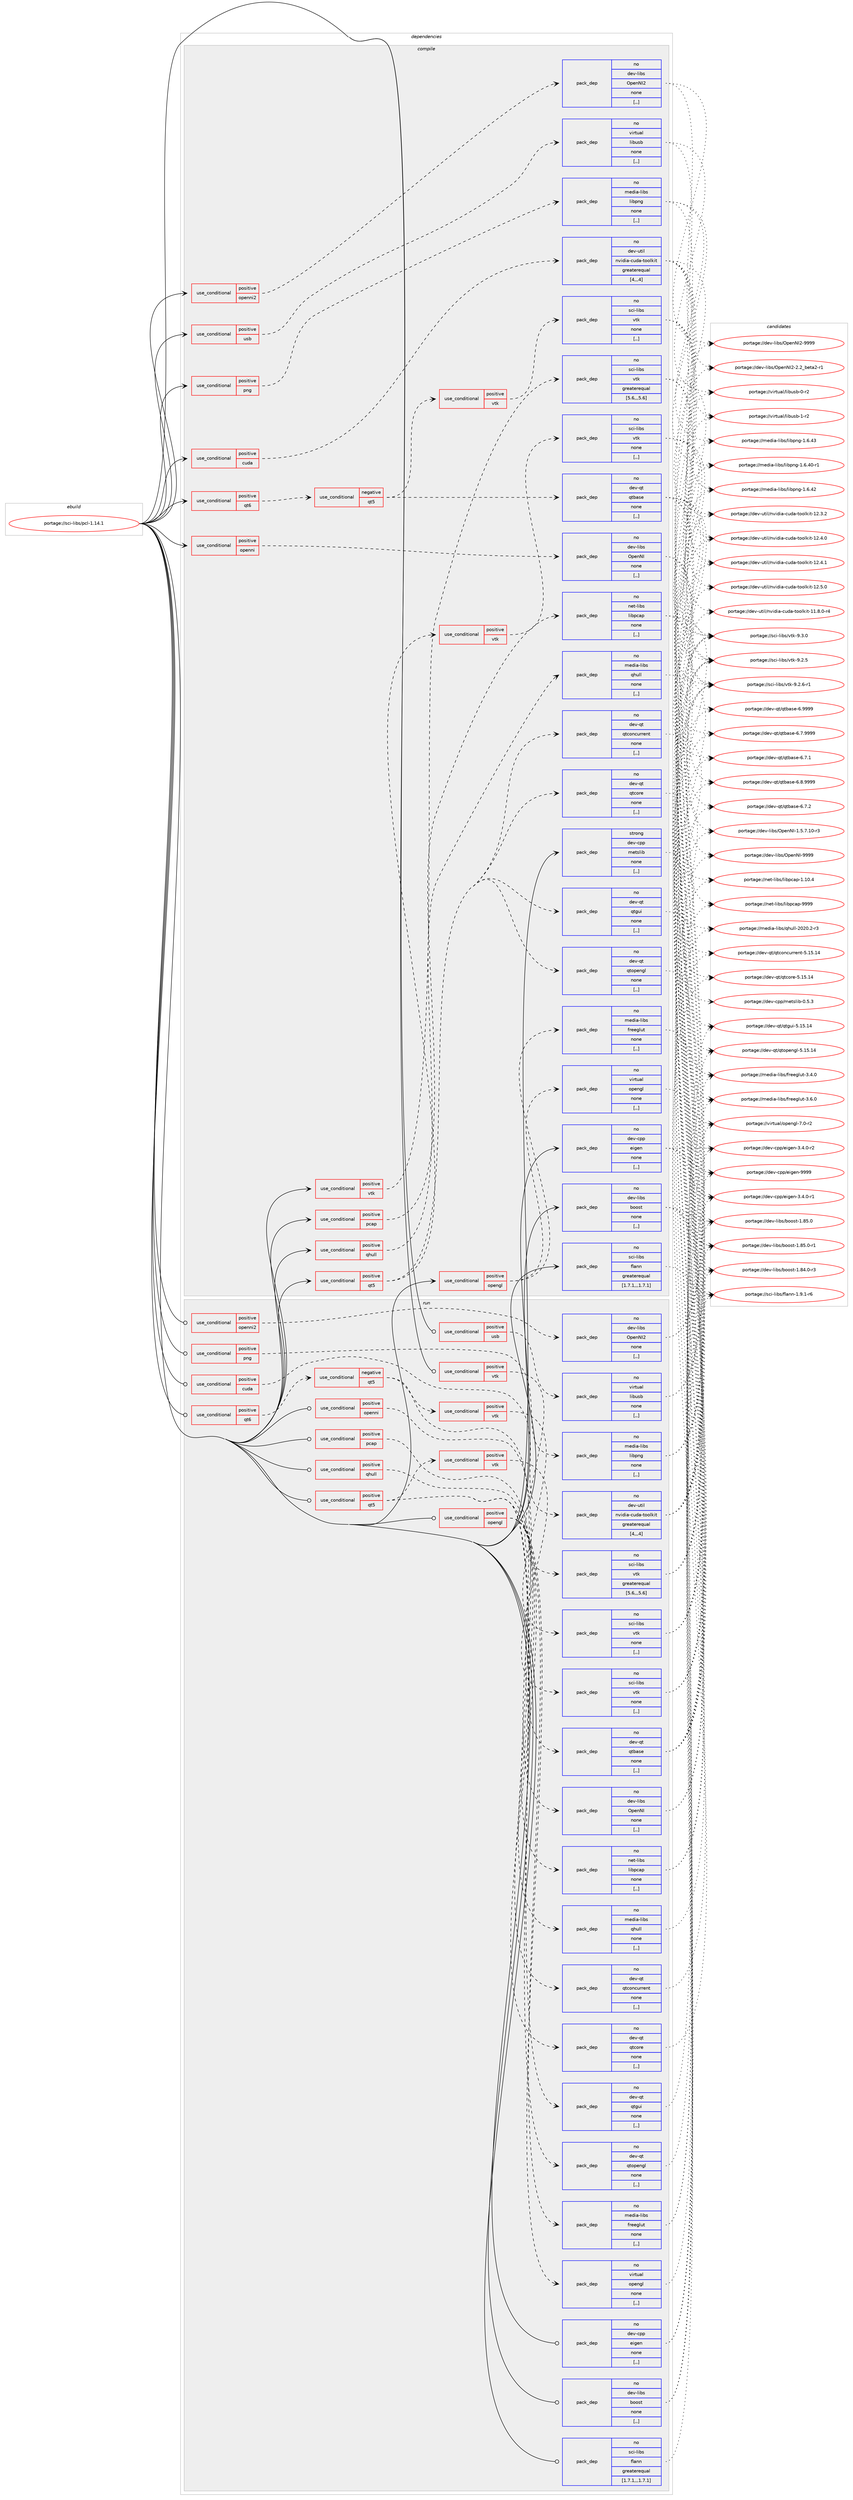 digraph prolog {

# *************
# Graph options
# *************

newrank=true;
concentrate=true;
compound=true;
graph [rankdir=LR,fontname=Helvetica,fontsize=10,ranksep=1.5];#, ranksep=2.5, nodesep=0.2];
edge  [arrowhead=vee];
node  [fontname=Helvetica,fontsize=10];

# **********
# The ebuild
# **********

subgraph cluster_leftcol {
color=gray;
rank=same;
label=<<i>ebuild</i>>;
id [label="portage://sci-libs/pcl-1.14.1", color=red, width=4, href="../sci-libs/pcl-1.14.1.svg"];
}

# ****************
# The dependencies
# ****************

subgraph cluster_midcol {
color=gray;
label=<<i>dependencies</i>>;
subgraph cluster_compile {
fillcolor="#eeeeee";
style=filled;
label=<<i>compile</i>>;
subgraph cond104548 {
dependency395257 [label=<<TABLE BORDER="0" CELLBORDER="1" CELLSPACING="0" CELLPADDING="4"><TR><TD ROWSPAN="3" CELLPADDING="10">use_conditional</TD></TR><TR><TD>positive</TD></TR><TR><TD>cuda</TD></TR></TABLE>>, shape=none, color=red];
subgraph pack287902 {
dependency395258 [label=<<TABLE BORDER="0" CELLBORDER="1" CELLSPACING="0" CELLPADDING="4" WIDTH="220"><TR><TD ROWSPAN="6" CELLPADDING="30">pack_dep</TD></TR><TR><TD WIDTH="110">no</TD></TR><TR><TD>dev-util</TD></TR><TR><TD>nvidia-cuda-toolkit</TD></TR><TR><TD>greaterequal</TD></TR><TR><TD>[4,,,4]</TD></TR></TABLE>>, shape=none, color=blue];
}
dependency395257:e -> dependency395258:w [weight=20,style="dashed",arrowhead="vee"];
}
id:e -> dependency395257:w [weight=20,style="solid",arrowhead="vee"];
subgraph cond104549 {
dependency395259 [label=<<TABLE BORDER="0" CELLBORDER="1" CELLSPACING="0" CELLPADDING="4"><TR><TD ROWSPAN="3" CELLPADDING="10">use_conditional</TD></TR><TR><TD>positive</TD></TR><TR><TD>opengl</TD></TR></TABLE>>, shape=none, color=red];
subgraph pack287903 {
dependency395260 [label=<<TABLE BORDER="0" CELLBORDER="1" CELLSPACING="0" CELLPADDING="4" WIDTH="220"><TR><TD ROWSPAN="6" CELLPADDING="30">pack_dep</TD></TR><TR><TD WIDTH="110">no</TD></TR><TR><TD>virtual</TD></TR><TR><TD>opengl</TD></TR><TR><TD>none</TD></TR><TR><TD>[,,]</TD></TR></TABLE>>, shape=none, color=blue];
}
dependency395259:e -> dependency395260:w [weight=20,style="dashed",arrowhead="vee"];
subgraph pack287904 {
dependency395261 [label=<<TABLE BORDER="0" CELLBORDER="1" CELLSPACING="0" CELLPADDING="4" WIDTH="220"><TR><TD ROWSPAN="6" CELLPADDING="30">pack_dep</TD></TR><TR><TD WIDTH="110">no</TD></TR><TR><TD>media-libs</TD></TR><TR><TD>freeglut</TD></TR><TR><TD>none</TD></TR><TR><TD>[,,]</TD></TR></TABLE>>, shape=none, color=blue];
}
dependency395259:e -> dependency395261:w [weight=20,style="dashed",arrowhead="vee"];
}
id:e -> dependency395259:w [weight=20,style="solid",arrowhead="vee"];
subgraph cond104550 {
dependency395262 [label=<<TABLE BORDER="0" CELLBORDER="1" CELLSPACING="0" CELLPADDING="4"><TR><TD ROWSPAN="3" CELLPADDING="10">use_conditional</TD></TR><TR><TD>positive</TD></TR><TR><TD>openni</TD></TR></TABLE>>, shape=none, color=red];
subgraph pack287905 {
dependency395263 [label=<<TABLE BORDER="0" CELLBORDER="1" CELLSPACING="0" CELLPADDING="4" WIDTH="220"><TR><TD ROWSPAN="6" CELLPADDING="30">pack_dep</TD></TR><TR><TD WIDTH="110">no</TD></TR><TR><TD>dev-libs</TD></TR><TR><TD>OpenNI</TD></TR><TR><TD>none</TD></TR><TR><TD>[,,]</TD></TR></TABLE>>, shape=none, color=blue];
}
dependency395262:e -> dependency395263:w [weight=20,style="dashed",arrowhead="vee"];
}
id:e -> dependency395262:w [weight=20,style="solid",arrowhead="vee"];
subgraph cond104551 {
dependency395264 [label=<<TABLE BORDER="0" CELLBORDER="1" CELLSPACING="0" CELLPADDING="4"><TR><TD ROWSPAN="3" CELLPADDING="10">use_conditional</TD></TR><TR><TD>positive</TD></TR><TR><TD>openni2</TD></TR></TABLE>>, shape=none, color=red];
subgraph pack287906 {
dependency395265 [label=<<TABLE BORDER="0" CELLBORDER="1" CELLSPACING="0" CELLPADDING="4" WIDTH="220"><TR><TD ROWSPAN="6" CELLPADDING="30">pack_dep</TD></TR><TR><TD WIDTH="110">no</TD></TR><TR><TD>dev-libs</TD></TR><TR><TD>OpenNI2</TD></TR><TR><TD>none</TD></TR><TR><TD>[,,]</TD></TR></TABLE>>, shape=none, color=blue];
}
dependency395264:e -> dependency395265:w [weight=20,style="dashed",arrowhead="vee"];
}
id:e -> dependency395264:w [weight=20,style="solid",arrowhead="vee"];
subgraph cond104552 {
dependency395266 [label=<<TABLE BORDER="0" CELLBORDER="1" CELLSPACING="0" CELLPADDING="4"><TR><TD ROWSPAN="3" CELLPADDING="10">use_conditional</TD></TR><TR><TD>positive</TD></TR><TR><TD>pcap</TD></TR></TABLE>>, shape=none, color=red];
subgraph pack287907 {
dependency395267 [label=<<TABLE BORDER="0" CELLBORDER="1" CELLSPACING="0" CELLPADDING="4" WIDTH="220"><TR><TD ROWSPAN="6" CELLPADDING="30">pack_dep</TD></TR><TR><TD WIDTH="110">no</TD></TR><TR><TD>net-libs</TD></TR><TR><TD>libpcap</TD></TR><TR><TD>none</TD></TR><TR><TD>[,,]</TD></TR></TABLE>>, shape=none, color=blue];
}
dependency395266:e -> dependency395267:w [weight=20,style="dashed",arrowhead="vee"];
}
id:e -> dependency395266:w [weight=20,style="solid",arrowhead="vee"];
subgraph cond104553 {
dependency395268 [label=<<TABLE BORDER="0" CELLBORDER="1" CELLSPACING="0" CELLPADDING="4"><TR><TD ROWSPAN="3" CELLPADDING="10">use_conditional</TD></TR><TR><TD>positive</TD></TR><TR><TD>png</TD></TR></TABLE>>, shape=none, color=red];
subgraph pack287908 {
dependency395269 [label=<<TABLE BORDER="0" CELLBORDER="1" CELLSPACING="0" CELLPADDING="4" WIDTH="220"><TR><TD ROWSPAN="6" CELLPADDING="30">pack_dep</TD></TR><TR><TD WIDTH="110">no</TD></TR><TR><TD>media-libs</TD></TR><TR><TD>libpng</TD></TR><TR><TD>none</TD></TR><TR><TD>[,,]</TD></TR></TABLE>>, shape=none, color=blue];
}
dependency395268:e -> dependency395269:w [weight=20,style="dashed",arrowhead="vee"];
}
id:e -> dependency395268:w [weight=20,style="solid",arrowhead="vee"];
subgraph cond104554 {
dependency395270 [label=<<TABLE BORDER="0" CELLBORDER="1" CELLSPACING="0" CELLPADDING="4"><TR><TD ROWSPAN="3" CELLPADDING="10">use_conditional</TD></TR><TR><TD>positive</TD></TR><TR><TD>qhull</TD></TR></TABLE>>, shape=none, color=red];
subgraph pack287909 {
dependency395271 [label=<<TABLE BORDER="0" CELLBORDER="1" CELLSPACING="0" CELLPADDING="4" WIDTH="220"><TR><TD ROWSPAN="6" CELLPADDING="30">pack_dep</TD></TR><TR><TD WIDTH="110">no</TD></TR><TR><TD>media-libs</TD></TR><TR><TD>qhull</TD></TR><TR><TD>none</TD></TR><TR><TD>[,,]</TD></TR></TABLE>>, shape=none, color=blue];
}
dependency395270:e -> dependency395271:w [weight=20,style="dashed",arrowhead="vee"];
}
id:e -> dependency395270:w [weight=20,style="solid",arrowhead="vee"];
subgraph cond104555 {
dependency395272 [label=<<TABLE BORDER="0" CELLBORDER="1" CELLSPACING="0" CELLPADDING="4"><TR><TD ROWSPAN="3" CELLPADDING="10">use_conditional</TD></TR><TR><TD>positive</TD></TR><TR><TD>qt5</TD></TR></TABLE>>, shape=none, color=red];
subgraph pack287910 {
dependency395273 [label=<<TABLE BORDER="0" CELLBORDER="1" CELLSPACING="0" CELLPADDING="4" WIDTH="220"><TR><TD ROWSPAN="6" CELLPADDING="30">pack_dep</TD></TR><TR><TD WIDTH="110">no</TD></TR><TR><TD>dev-qt</TD></TR><TR><TD>qtgui</TD></TR><TR><TD>none</TD></TR><TR><TD>[,,]</TD></TR></TABLE>>, shape=none, color=blue];
}
dependency395272:e -> dependency395273:w [weight=20,style="dashed",arrowhead="vee"];
subgraph pack287911 {
dependency395274 [label=<<TABLE BORDER="0" CELLBORDER="1" CELLSPACING="0" CELLPADDING="4" WIDTH="220"><TR><TD ROWSPAN="6" CELLPADDING="30">pack_dep</TD></TR><TR><TD WIDTH="110">no</TD></TR><TR><TD>dev-qt</TD></TR><TR><TD>qtcore</TD></TR><TR><TD>none</TD></TR><TR><TD>[,,]</TD></TR></TABLE>>, shape=none, color=blue];
}
dependency395272:e -> dependency395274:w [weight=20,style="dashed",arrowhead="vee"];
subgraph pack287912 {
dependency395275 [label=<<TABLE BORDER="0" CELLBORDER="1" CELLSPACING="0" CELLPADDING="4" WIDTH="220"><TR><TD ROWSPAN="6" CELLPADDING="30">pack_dep</TD></TR><TR><TD WIDTH="110">no</TD></TR><TR><TD>dev-qt</TD></TR><TR><TD>qtconcurrent</TD></TR><TR><TD>none</TD></TR><TR><TD>[,,]</TD></TR></TABLE>>, shape=none, color=blue];
}
dependency395272:e -> dependency395275:w [weight=20,style="dashed",arrowhead="vee"];
subgraph pack287913 {
dependency395276 [label=<<TABLE BORDER="0" CELLBORDER="1" CELLSPACING="0" CELLPADDING="4" WIDTH="220"><TR><TD ROWSPAN="6" CELLPADDING="30">pack_dep</TD></TR><TR><TD WIDTH="110">no</TD></TR><TR><TD>dev-qt</TD></TR><TR><TD>qtopengl</TD></TR><TR><TD>none</TD></TR><TR><TD>[,,]</TD></TR></TABLE>>, shape=none, color=blue];
}
dependency395272:e -> dependency395276:w [weight=20,style="dashed",arrowhead="vee"];
subgraph cond104556 {
dependency395277 [label=<<TABLE BORDER="0" CELLBORDER="1" CELLSPACING="0" CELLPADDING="4"><TR><TD ROWSPAN="3" CELLPADDING="10">use_conditional</TD></TR><TR><TD>positive</TD></TR><TR><TD>vtk</TD></TR></TABLE>>, shape=none, color=red];
subgraph pack287914 {
dependency395278 [label=<<TABLE BORDER="0" CELLBORDER="1" CELLSPACING="0" CELLPADDING="4" WIDTH="220"><TR><TD ROWSPAN="6" CELLPADDING="30">pack_dep</TD></TR><TR><TD WIDTH="110">no</TD></TR><TR><TD>sci-libs</TD></TR><TR><TD>vtk</TD></TR><TR><TD>none</TD></TR><TR><TD>[,,]</TD></TR></TABLE>>, shape=none, color=blue];
}
dependency395277:e -> dependency395278:w [weight=20,style="dashed",arrowhead="vee"];
}
dependency395272:e -> dependency395277:w [weight=20,style="dashed",arrowhead="vee"];
}
id:e -> dependency395272:w [weight=20,style="solid",arrowhead="vee"];
subgraph cond104557 {
dependency395279 [label=<<TABLE BORDER="0" CELLBORDER="1" CELLSPACING="0" CELLPADDING="4"><TR><TD ROWSPAN="3" CELLPADDING="10">use_conditional</TD></TR><TR><TD>positive</TD></TR><TR><TD>qt6</TD></TR></TABLE>>, shape=none, color=red];
subgraph cond104558 {
dependency395280 [label=<<TABLE BORDER="0" CELLBORDER="1" CELLSPACING="0" CELLPADDING="4"><TR><TD ROWSPAN="3" CELLPADDING="10">use_conditional</TD></TR><TR><TD>negative</TD></TR><TR><TD>qt5</TD></TR></TABLE>>, shape=none, color=red];
subgraph pack287915 {
dependency395281 [label=<<TABLE BORDER="0" CELLBORDER="1" CELLSPACING="0" CELLPADDING="4" WIDTH="220"><TR><TD ROWSPAN="6" CELLPADDING="30">pack_dep</TD></TR><TR><TD WIDTH="110">no</TD></TR><TR><TD>dev-qt</TD></TR><TR><TD>qtbase</TD></TR><TR><TD>none</TD></TR><TR><TD>[,,]</TD></TR></TABLE>>, shape=none, color=blue];
}
dependency395280:e -> dependency395281:w [weight=20,style="dashed",arrowhead="vee"];
subgraph cond104559 {
dependency395282 [label=<<TABLE BORDER="0" CELLBORDER="1" CELLSPACING="0" CELLPADDING="4"><TR><TD ROWSPAN="3" CELLPADDING="10">use_conditional</TD></TR><TR><TD>positive</TD></TR><TR><TD>vtk</TD></TR></TABLE>>, shape=none, color=red];
subgraph pack287916 {
dependency395283 [label=<<TABLE BORDER="0" CELLBORDER="1" CELLSPACING="0" CELLPADDING="4" WIDTH="220"><TR><TD ROWSPAN="6" CELLPADDING="30">pack_dep</TD></TR><TR><TD WIDTH="110">no</TD></TR><TR><TD>sci-libs</TD></TR><TR><TD>vtk</TD></TR><TR><TD>none</TD></TR><TR><TD>[,,]</TD></TR></TABLE>>, shape=none, color=blue];
}
dependency395282:e -> dependency395283:w [weight=20,style="dashed",arrowhead="vee"];
}
dependency395280:e -> dependency395282:w [weight=20,style="dashed",arrowhead="vee"];
}
dependency395279:e -> dependency395280:w [weight=20,style="dashed",arrowhead="vee"];
}
id:e -> dependency395279:w [weight=20,style="solid",arrowhead="vee"];
subgraph cond104560 {
dependency395284 [label=<<TABLE BORDER="0" CELLBORDER="1" CELLSPACING="0" CELLPADDING="4"><TR><TD ROWSPAN="3" CELLPADDING="10">use_conditional</TD></TR><TR><TD>positive</TD></TR><TR><TD>usb</TD></TR></TABLE>>, shape=none, color=red];
subgraph pack287917 {
dependency395285 [label=<<TABLE BORDER="0" CELLBORDER="1" CELLSPACING="0" CELLPADDING="4" WIDTH="220"><TR><TD ROWSPAN="6" CELLPADDING="30">pack_dep</TD></TR><TR><TD WIDTH="110">no</TD></TR><TR><TD>virtual</TD></TR><TR><TD>libusb</TD></TR><TR><TD>none</TD></TR><TR><TD>[,,]</TD></TR></TABLE>>, shape=none, color=blue];
}
dependency395284:e -> dependency395285:w [weight=20,style="dashed",arrowhead="vee"];
}
id:e -> dependency395284:w [weight=20,style="solid",arrowhead="vee"];
subgraph cond104561 {
dependency395286 [label=<<TABLE BORDER="0" CELLBORDER="1" CELLSPACING="0" CELLPADDING="4"><TR><TD ROWSPAN="3" CELLPADDING="10">use_conditional</TD></TR><TR><TD>positive</TD></TR><TR><TD>vtk</TD></TR></TABLE>>, shape=none, color=red];
subgraph pack287918 {
dependency395287 [label=<<TABLE BORDER="0" CELLBORDER="1" CELLSPACING="0" CELLPADDING="4" WIDTH="220"><TR><TD ROWSPAN="6" CELLPADDING="30">pack_dep</TD></TR><TR><TD WIDTH="110">no</TD></TR><TR><TD>sci-libs</TD></TR><TR><TD>vtk</TD></TR><TR><TD>greaterequal</TD></TR><TR><TD>[5.6,,,5.6]</TD></TR></TABLE>>, shape=none, color=blue];
}
dependency395286:e -> dependency395287:w [weight=20,style="dashed",arrowhead="vee"];
}
id:e -> dependency395286:w [weight=20,style="solid",arrowhead="vee"];
subgraph pack287919 {
dependency395288 [label=<<TABLE BORDER="0" CELLBORDER="1" CELLSPACING="0" CELLPADDING="4" WIDTH="220"><TR><TD ROWSPAN="6" CELLPADDING="30">pack_dep</TD></TR><TR><TD WIDTH="110">no</TD></TR><TR><TD>dev-cpp</TD></TR><TR><TD>eigen</TD></TR><TR><TD>none</TD></TR><TR><TD>[,,]</TD></TR></TABLE>>, shape=none, color=blue];
}
id:e -> dependency395288:w [weight=20,style="solid",arrowhead="vee"];
subgraph pack287920 {
dependency395289 [label=<<TABLE BORDER="0" CELLBORDER="1" CELLSPACING="0" CELLPADDING="4" WIDTH="220"><TR><TD ROWSPAN="6" CELLPADDING="30">pack_dep</TD></TR><TR><TD WIDTH="110">no</TD></TR><TR><TD>dev-libs</TD></TR><TR><TD>boost</TD></TR><TR><TD>none</TD></TR><TR><TD>[,,]</TD></TR></TABLE>>, shape=none, color=blue];
}
id:e -> dependency395289:w [weight=20,style="solid",arrowhead="vee"];
subgraph pack287921 {
dependency395290 [label=<<TABLE BORDER="0" CELLBORDER="1" CELLSPACING="0" CELLPADDING="4" WIDTH="220"><TR><TD ROWSPAN="6" CELLPADDING="30">pack_dep</TD></TR><TR><TD WIDTH="110">no</TD></TR><TR><TD>sci-libs</TD></TR><TR><TD>flann</TD></TR><TR><TD>greaterequal</TD></TR><TR><TD>[1.7.1,,,1.7.1]</TD></TR></TABLE>>, shape=none, color=blue];
}
id:e -> dependency395290:w [weight=20,style="solid",arrowhead="vee"];
subgraph pack287922 {
dependency395291 [label=<<TABLE BORDER="0" CELLBORDER="1" CELLSPACING="0" CELLPADDING="4" WIDTH="220"><TR><TD ROWSPAN="6" CELLPADDING="30">pack_dep</TD></TR><TR><TD WIDTH="110">strong</TD></TR><TR><TD>dev-cpp</TD></TR><TR><TD>metslib</TD></TR><TR><TD>none</TD></TR><TR><TD>[,,]</TD></TR></TABLE>>, shape=none, color=blue];
}
id:e -> dependency395291:w [weight=20,style="solid",arrowhead="vee"];
}
subgraph cluster_compileandrun {
fillcolor="#eeeeee";
style=filled;
label=<<i>compile and run</i>>;
}
subgraph cluster_run {
fillcolor="#eeeeee";
style=filled;
label=<<i>run</i>>;
subgraph cond104562 {
dependency395292 [label=<<TABLE BORDER="0" CELLBORDER="1" CELLSPACING="0" CELLPADDING="4"><TR><TD ROWSPAN="3" CELLPADDING="10">use_conditional</TD></TR><TR><TD>positive</TD></TR><TR><TD>cuda</TD></TR></TABLE>>, shape=none, color=red];
subgraph pack287923 {
dependency395293 [label=<<TABLE BORDER="0" CELLBORDER="1" CELLSPACING="0" CELLPADDING="4" WIDTH="220"><TR><TD ROWSPAN="6" CELLPADDING="30">pack_dep</TD></TR><TR><TD WIDTH="110">no</TD></TR><TR><TD>dev-util</TD></TR><TR><TD>nvidia-cuda-toolkit</TD></TR><TR><TD>greaterequal</TD></TR><TR><TD>[4,,,4]</TD></TR></TABLE>>, shape=none, color=blue];
}
dependency395292:e -> dependency395293:w [weight=20,style="dashed",arrowhead="vee"];
}
id:e -> dependency395292:w [weight=20,style="solid",arrowhead="odot"];
subgraph cond104563 {
dependency395294 [label=<<TABLE BORDER="0" CELLBORDER="1" CELLSPACING="0" CELLPADDING="4"><TR><TD ROWSPAN="3" CELLPADDING="10">use_conditional</TD></TR><TR><TD>positive</TD></TR><TR><TD>opengl</TD></TR></TABLE>>, shape=none, color=red];
subgraph pack287924 {
dependency395295 [label=<<TABLE BORDER="0" CELLBORDER="1" CELLSPACING="0" CELLPADDING="4" WIDTH="220"><TR><TD ROWSPAN="6" CELLPADDING="30">pack_dep</TD></TR><TR><TD WIDTH="110">no</TD></TR><TR><TD>virtual</TD></TR><TR><TD>opengl</TD></TR><TR><TD>none</TD></TR><TR><TD>[,,]</TD></TR></TABLE>>, shape=none, color=blue];
}
dependency395294:e -> dependency395295:w [weight=20,style="dashed",arrowhead="vee"];
subgraph pack287925 {
dependency395296 [label=<<TABLE BORDER="0" CELLBORDER="1" CELLSPACING="0" CELLPADDING="4" WIDTH="220"><TR><TD ROWSPAN="6" CELLPADDING="30">pack_dep</TD></TR><TR><TD WIDTH="110">no</TD></TR><TR><TD>media-libs</TD></TR><TR><TD>freeglut</TD></TR><TR><TD>none</TD></TR><TR><TD>[,,]</TD></TR></TABLE>>, shape=none, color=blue];
}
dependency395294:e -> dependency395296:w [weight=20,style="dashed",arrowhead="vee"];
}
id:e -> dependency395294:w [weight=20,style="solid",arrowhead="odot"];
subgraph cond104564 {
dependency395297 [label=<<TABLE BORDER="0" CELLBORDER="1" CELLSPACING="0" CELLPADDING="4"><TR><TD ROWSPAN="3" CELLPADDING="10">use_conditional</TD></TR><TR><TD>positive</TD></TR><TR><TD>openni</TD></TR></TABLE>>, shape=none, color=red];
subgraph pack287926 {
dependency395298 [label=<<TABLE BORDER="0" CELLBORDER="1" CELLSPACING="0" CELLPADDING="4" WIDTH="220"><TR><TD ROWSPAN="6" CELLPADDING="30">pack_dep</TD></TR><TR><TD WIDTH="110">no</TD></TR><TR><TD>dev-libs</TD></TR><TR><TD>OpenNI</TD></TR><TR><TD>none</TD></TR><TR><TD>[,,]</TD></TR></TABLE>>, shape=none, color=blue];
}
dependency395297:e -> dependency395298:w [weight=20,style="dashed",arrowhead="vee"];
}
id:e -> dependency395297:w [weight=20,style="solid",arrowhead="odot"];
subgraph cond104565 {
dependency395299 [label=<<TABLE BORDER="0" CELLBORDER="1" CELLSPACING="0" CELLPADDING="4"><TR><TD ROWSPAN="3" CELLPADDING="10">use_conditional</TD></TR><TR><TD>positive</TD></TR><TR><TD>openni2</TD></TR></TABLE>>, shape=none, color=red];
subgraph pack287927 {
dependency395300 [label=<<TABLE BORDER="0" CELLBORDER="1" CELLSPACING="0" CELLPADDING="4" WIDTH="220"><TR><TD ROWSPAN="6" CELLPADDING="30">pack_dep</TD></TR><TR><TD WIDTH="110">no</TD></TR><TR><TD>dev-libs</TD></TR><TR><TD>OpenNI2</TD></TR><TR><TD>none</TD></TR><TR><TD>[,,]</TD></TR></TABLE>>, shape=none, color=blue];
}
dependency395299:e -> dependency395300:w [weight=20,style="dashed",arrowhead="vee"];
}
id:e -> dependency395299:w [weight=20,style="solid",arrowhead="odot"];
subgraph cond104566 {
dependency395301 [label=<<TABLE BORDER="0" CELLBORDER="1" CELLSPACING="0" CELLPADDING="4"><TR><TD ROWSPAN="3" CELLPADDING="10">use_conditional</TD></TR><TR><TD>positive</TD></TR><TR><TD>pcap</TD></TR></TABLE>>, shape=none, color=red];
subgraph pack287928 {
dependency395302 [label=<<TABLE BORDER="0" CELLBORDER="1" CELLSPACING="0" CELLPADDING="4" WIDTH="220"><TR><TD ROWSPAN="6" CELLPADDING="30">pack_dep</TD></TR><TR><TD WIDTH="110">no</TD></TR><TR><TD>net-libs</TD></TR><TR><TD>libpcap</TD></TR><TR><TD>none</TD></TR><TR><TD>[,,]</TD></TR></TABLE>>, shape=none, color=blue];
}
dependency395301:e -> dependency395302:w [weight=20,style="dashed",arrowhead="vee"];
}
id:e -> dependency395301:w [weight=20,style="solid",arrowhead="odot"];
subgraph cond104567 {
dependency395303 [label=<<TABLE BORDER="0" CELLBORDER="1" CELLSPACING="0" CELLPADDING="4"><TR><TD ROWSPAN="3" CELLPADDING="10">use_conditional</TD></TR><TR><TD>positive</TD></TR><TR><TD>png</TD></TR></TABLE>>, shape=none, color=red];
subgraph pack287929 {
dependency395304 [label=<<TABLE BORDER="0" CELLBORDER="1" CELLSPACING="0" CELLPADDING="4" WIDTH="220"><TR><TD ROWSPAN="6" CELLPADDING="30">pack_dep</TD></TR><TR><TD WIDTH="110">no</TD></TR><TR><TD>media-libs</TD></TR><TR><TD>libpng</TD></TR><TR><TD>none</TD></TR><TR><TD>[,,]</TD></TR></TABLE>>, shape=none, color=blue];
}
dependency395303:e -> dependency395304:w [weight=20,style="dashed",arrowhead="vee"];
}
id:e -> dependency395303:w [weight=20,style="solid",arrowhead="odot"];
subgraph cond104568 {
dependency395305 [label=<<TABLE BORDER="0" CELLBORDER="1" CELLSPACING="0" CELLPADDING="4"><TR><TD ROWSPAN="3" CELLPADDING="10">use_conditional</TD></TR><TR><TD>positive</TD></TR><TR><TD>qhull</TD></TR></TABLE>>, shape=none, color=red];
subgraph pack287930 {
dependency395306 [label=<<TABLE BORDER="0" CELLBORDER="1" CELLSPACING="0" CELLPADDING="4" WIDTH="220"><TR><TD ROWSPAN="6" CELLPADDING="30">pack_dep</TD></TR><TR><TD WIDTH="110">no</TD></TR><TR><TD>media-libs</TD></TR><TR><TD>qhull</TD></TR><TR><TD>none</TD></TR><TR><TD>[,,]</TD></TR></TABLE>>, shape=none, color=blue];
}
dependency395305:e -> dependency395306:w [weight=20,style="dashed",arrowhead="vee"];
}
id:e -> dependency395305:w [weight=20,style="solid",arrowhead="odot"];
subgraph cond104569 {
dependency395307 [label=<<TABLE BORDER="0" CELLBORDER="1" CELLSPACING="0" CELLPADDING="4"><TR><TD ROWSPAN="3" CELLPADDING="10">use_conditional</TD></TR><TR><TD>positive</TD></TR><TR><TD>qt5</TD></TR></TABLE>>, shape=none, color=red];
subgraph pack287931 {
dependency395308 [label=<<TABLE BORDER="0" CELLBORDER="1" CELLSPACING="0" CELLPADDING="4" WIDTH="220"><TR><TD ROWSPAN="6" CELLPADDING="30">pack_dep</TD></TR><TR><TD WIDTH="110">no</TD></TR><TR><TD>dev-qt</TD></TR><TR><TD>qtgui</TD></TR><TR><TD>none</TD></TR><TR><TD>[,,]</TD></TR></TABLE>>, shape=none, color=blue];
}
dependency395307:e -> dependency395308:w [weight=20,style="dashed",arrowhead="vee"];
subgraph pack287932 {
dependency395309 [label=<<TABLE BORDER="0" CELLBORDER="1" CELLSPACING="0" CELLPADDING="4" WIDTH="220"><TR><TD ROWSPAN="6" CELLPADDING="30">pack_dep</TD></TR><TR><TD WIDTH="110">no</TD></TR><TR><TD>dev-qt</TD></TR><TR><TD>qtcore</TD></TR><TR><TD>none</TD></TR><TR><TD>[,,]</TD></TR></TABLE>>, shape=none, color=blue];
}
dependency395307:e -> dependency395309:w [weight=20,style="dashed",arrowhead="vee"];
subgraph pack287933 {
dependency395310 [label=<<TABLE BORDER="0" CELLBORDER="1" CELLSPACING="0" CELLPADDING="4" WIDTH="220"><TR><TD ROWSPAN="6" CELLPADDING="30">pack_dep</TD></TR><TR><TD WIDTH="110">no</TD></TR><TR><TD>dev-qt</TD></TR><TR><TD>qtconcurrent</TD></TR><TR><TD>none</TD></TR><TR><TD>[,,]</TD></TR></TABLE>>, shape=none, color=blue];
}
dependency395307:e -> dependency395310:w [weight=20,style="dashed",arrowhead="vee"];
subgraph pack287934 {
dependency395311 [label=<<TABLE BORDER="0" CELLBORDER="1" CELLSPACING="0" CELLPADDING="4" WIDTH="220"><TR><TD ROWSPAN="6" CELLPADDING="30">pack_dep</TD></TR><TR><TD WIDTH="110">no</TD></TR><TR><TD>dev-qt</TD></TR><TR><TD>qtopengl</TD></TR><TR><TD>none</TD></TR><TR><TD>[,,]</TD></TR></TABLE>>, shape=none, color=blue];
}
dependency395307:e -> dependency395311:w [weight=20,style="dashed",arrowhead="vee"];
subgraph cond104570 {
dependency395312 [label=<<TABLE BORDER="0" CELLBORDER="1" CELLSPACING="0" CELLPADDING="4"><TR><TD ROWSPAN="3" CELLPADDING="10">use_conditional</TD></TR><TR><TD>positive</TD></TR><TR><TD>vtk</TD></TR></TABLE>>, shape=none, color=red];
subgraph pack287935 {
dependency395313 [label=<<TABLE BORDER="0" CELLBORDER="1" CELLSPACING="0" CELLPADDING="4" WIDTH="220"><TR><TD ROWSPAN="6" CELLPADDING="30">pack_dep</TD></TR><TR><TD WIDTH="110">no</TD></TR><TR><TD>sci-libs</TD></TR><TR><TD>vtk</TD></TR><TR><TD>none</TD></TR><TR><TD>[,,]</TD></TR></TABLE>>, shape=none, color=blue];
}
dependency395312:e -> dependency395313:w [weight=20,style="dashed",arrowhead="vee"];
}
dependency395307:e -> dependency395312:w [weight=20,style="dashed",arrowhead="vee"];
}
id:e -> dependency395307:w [weight=20,style="solid",arrowhead="odot"];
subgraph cond104571 {
dependency395314 [label=<<TABLE BORDER="0" CELLBORDER="1" CELLSPACING="0" CELLPADDING="4"><TR><TD ROWSPAN="3" CELLPADDING="10">use_conditional</TD></TR><TR><TD>positive</TD></TR><TR><TD>qt6</TD></TR></TABLE>>, shape=none, color=red];
subgraph cond104572 {
dependency395315 [label=<<TABLE BORDER="0" CELLBORDER="1" CELLSPACING="0" CELLPADDING="4"><TR><TD ROWSPAN="3" CELLPADDING="10">use_conditional</TD></TR><TR><TD>negative</TD></TR><TR><TD>qt5</TD></TR></TABLE>>, shape=none, color=red];
subgraph pack287936 {
dependency395316 [label=<<TABLE BORDER="0" CELLBORDER="1" CELLSPACING="0" CELLPADDING="4" WIDTH="220"><TR><TD ROWSPAN="6" CELLPADDING="30">pack_dep</TD></TR><TR><TD WIDTH="110">no</TD></TR><TR><TD>dev-qt</TD></TR><TR><TD>qtbase</TD></TR><TR><TD>none</TD></TR><TR><TD>[,,]</TD></TR></TABLE>>, shape=none, color=blue];
}
dependency395315:e -> dependency395316:w [weight=20,style="dashed",arrowhead="vee"];
subgraph cond104573 {
dependency395317 [label=<<TABLE BORDER="0" CELLBORDER="1" CELLSPACING="0" CELLPADDING="4"><TR><TD ROWSPAN="3" CELLPADDING="10">use_conditional</TD></TR><TR><TD>positive</TD></TR><TR><TD>vtk</TD></TR></TABLE>>, shape=none, color=red];
subgraph pack287937 {
dependency395318 [label=<<TABLE BORDER="0" CELLBORDER="1" CELLSPACING="0" CELLPADDING="4" WIDTH="220"><TR><TD ROWSPAN="6" CELLPADDING="30">pack_dep</TD></TR><TR><TD WIDTH="110">no</TD></TR><TR><TD>sci-libs</TD></TR><TR><TD>vtk</TD></TR><TR><TD>none</TD></TR><TR><TD>[,,]</TD></TR></TABLE>>, shape=none, color=blue];
}
dependency395317:e -> dependency395318:w [weight=20,style="dashed",arrowhead="vee"];
}
dependency395315:e -> dependency395317:w [weight=20,style="dashed",arrowhead="vee"];
}
dependency395314:e -> dependency395315:w [weight=20,style="dashed",arrowhead="vee"];
}
id:e -> dependency395314:w [weight=20,style="solid",arrowhead="odot"];
subgraph cond104574 {
dependency395319 [label=<<TABLE BORDER="0" CELLBORDER="1" CELLSPACING="0" CELLPADDING="4"><TR><TD ROWSPAN="3" CELLPADDING="10">use_conditional</TD></TR><TR><TD>positive</TD></TR><TR><TD>usb</TD></TR></TABLE>>, shape=none, color=red];
subgraph pack287938 {
dependency395320 [label=<<TABLE BORDER="0" CELLBORDER="1" CELLSPACING="0" CELLPADDING="4" WIDTH="220"><TR><TD ROWSPAN="6" CELLPADDING="30">pack_dep</TD></TR><TR><TD WIDTH="110">no</TD></TR><TR><TD>virtual</TD></TR><TR><TD>libusb</TD></TR><TR><TD>none</TD></TR><TR><TD>[,,]</TD></TR></TABLE>>, shape=none, color=blue];
}
dependency395319:e -> dependency395320:w [weight=20,style="dashed",arrowhead="vee"];
}
id:e -> dependency395319:w [weight=20,style="solid",arrowhead="odot"];
subgraph cond104575 {
dependency395321 [label=<<TABLE BORDER="0" CELLBORDER="1" CELLSPACING="0" CELLPADDING="4"><TR><TD ROWSPAN="3" CELLPADDING="10">use_conditional</TD></TR><TR><TD>positive</TD></TR><TR><TD>vtk</TD></TR></TABLE>>, shape=none, color=red];
subgraph pack287939 {
dependency395322 [label=<<TABLE BORDER="0" CELLBORDER="1" CELLSPACING="0" CELLPADDING="4" WIDTH="220"><TR><TD ROWSPAN="6" CELLPADDING="30">pack_dep</TD></TR><TR><TD WIDTH="110">no</TD></TR><TR><TD>sci-libs</TD></TR><TR><TD>vtk</TD></TR><TR><TD>greaterequal</TD></TR><TR><TD>[5.6,,,5.6]</TD></TR></TABLE>>, shape=none, color=blue];
}
dependency395321:e -> dependency395322:w [weight=20,style="dashed",arrowhead="vee"];
}
id:e -> dependency395321:w [weight=20,style="solid",arrowhead="odot"];
subgraph pack287940 {
dependency395323 [label=<<TABLE BORDER="0" CELLBORDER="1" CELLSPACING="0" CELLPADDING="4" WIDTH="220"><TR><TD ROWSPAN="6" CELLPADDING="30">pack_dep</TD></TR><TR><TD WIDTH="110">no</TD></TR><TR><TD>dev-cpp</TD></TR><TR><TD>eigen</TD></TR><TR><TD>none</TD></TR><TR><TD>[,,]</TD></TR></TABLE>>, shape=none, color=blue];
}
id:e -> dependency395323:w [weight=20,style="solid",arrowhead="odot"];
subgraph pack287941 {
dependency395324 [label=<<TABLE BORDER="0" CELLBORDER="1" CELLSPACING="0" CELLPADDING="4" WIDTH="220"><TR><TD ROWSPAN="6" CELLPADDING="30">pack_dep</TD></TR><TR><TD WIDTH="110">no</TD></TR><TR><TD>dev-libs</TD></TR><TR><TD>boost</TD></TR><TR><TD>none</TD></TR><TR><TD>[,,]</TD></TR></TABLE>>, shape=none, color=blue];
}
id:e -> dependency395324:w [weight=20,style="solid",arrowhead="odot"];
subgraph pack287942 {
dependency395325 [label=<<TABLE BORDER="0" CELLBORDER="1" CELLSPACING="0" CELLPADDING="4" WIDTH="220"><TR><TD ROWSPAN="6" CELLPADDING="30">pack_dep</TD></TR><TR><TD WIDTH="110">no</TD></TR><TR><TD>sci-libs</TD></TR><TR><TD>flann</TD></TR><TR><TD>greaterequal</TD></TR><TR><TD>[1.7.1,,,1.7.1]</TD></TR></TABLE>>, shape=none, color=blue];
}
id:e -> dependency395325:w [weight=20,style="solid",arrowhead="odot"];
}
}

# **************
# The candidates
# **************

subgraph cluster_choices {
rank=same;
color=gray;
label=<<i>candidates</i>>;

subgraph choice287902 {
color=black;
nodesep=1;
choice10010111845117116105108471101181051001059745991171009745116111111108107105116454949465646484511452 [label="portage://dev-util/nvidia-cuda-toolkit-11.8.0-r4", color=red, width=4,href="../dev-util/nvidia-cuda-toolkit-11.8.0-r4.svg"];
choice1001011184511711610510847110118105100105974599117100974511611111110810710511645495046514650 [label="portage://dev-util/nvidia-cuda-toolkit-12.3.2", color=red, width=4,href="../dev-util/nvidia-cuda-toolkit-12.3.2.svg"];
choice1001011184511711610510847110118105100105974599117100974511611111110810710511645495046524648 [label="portage://dev-util/nvidia-cuda-toolkit-12.4.0", color=red, width=4,href="../dev-util/nvidia-cuda-toolkit-12.4.0.svg"];
choice1001011184511711610510847110118105100105974599117100974511611111110810710511645495046524649 [label="portage://dev-util/nvidia-cuda-toolkit-12.4.1", color=red, width=4,href="../dev-util/nvidia-cuda-toolkit-12.4.1.svg"];
choice1001011184511711610510847110118105100105974599117100974511611111110810710511645495046534648 [label="portage://dev-util/nvidia-cuda-toolkit-12.5.0", color=red, width=4,href="../dev-util/nvidia-cuda-toolkit-12.5.0.svg"];
dependency395258:e -> choice10010111845117116105108471101181051001059745991171009745116111111108107105116454949465646484511452:w [style=dotted,weight="100"];
dependency395258:e -> choice1001011184511711610510847110118105100105974599117100974511611111110810710511645495046514650:w [style=dotted,weight="100"];
dependency395258:e -> choice1001011184511711610510847110118105100105974599117100974511611111110810710511645495046524648:w [style=dotted,weight="100"];
dependency395258:e -> choice1001011184511711610510847110118105100105974599117100974511611111110810710511645495046524649:w [style=dotted,weight="100"];
dependency395258:e -> choice1001011184511711610510847110118105100105974599117100974511611111110810710511645495046534648:w [style=dotted,weight="100"];
}
subgraph choice287903 {
color=black;
nodesep=1;
choice1181051141161179710847111112101110103108455546484511450 [label="portage://virtual/opengl-7.0-r2", color=red, width=4,href="../virtual/opengl-7.0-r2.svg"];
dependency395260:e -> choice1181051141161179710847111112101110103108455546484511450:w [style=dotted,weight="100"];
}
subgraph choice287904 {
color=black;
nodesep=1;
choice10910110010597451081059811547102114101101103108117116455146524648 [label="portage://media-libs/freeglut-3.4.0", color=red, width=4,href="../media-libs/freeglut-3.4.0.svg"];
choice10910110010597451081059811547102114101101103108117116455146544648 [label="portage://media-libs/freeglut-3.6.0", color=red, width=4,href="../media-libs/freeglut-3.6.0.svg"];
dependency395261:e -> choice10910110010597451081059811547102114101101103108117116455146524648:w [style=dotted,weight="100"];
dependency395261:e -> choice10910110010597451081059811547102114101101103108117116455146544648:w [style=dotted,weight="100"];
}
subgraph choice287905 {
color=black;
nodesep=1;
choice1001011184510810598115477911210111078734549465346554649484511451 [label="portage://dev-libs/OpenNI-1.5.7.10-r3", color=red, width=4,href="../dev-libs/OpenNI-1.5.7.10-r3.svg"];
choice1001011184510810598115477911210111078734557575757 [label="portage://dev-libs/OpenNI-9999", color=red, width=4,href="../dev-libs/OpenNI-9999.svg"];
dependency395263:e -> choice1001011184510810598115477911210111078734549465346554649484511451:w [style=dotted,weight="100"];
dependency395263:e -> choice1001011184510810598115477911210111078734557575757:w [style=dotted,weight="100"];
}
subgraph choice287906 {
color=black;
nodesep=1;
choice1001011184510810598115477911210111078735045504650959810111697504511449 [label="portage://dev-libs/OpenNI2-2.2_beta2-r1", color=red, width=4,href="../dev-libs/OpenNI2-2.2_beta2-r1.svg"];
choice100101118451081059811547791121011107873504557575757 [label="portage://dev-libs/OpenNI2-9999", color=red, width=4,href="../dev-libs/OpenNI2-9999.svg"];
dependency395265:e -> choice1001011184510810598115477911210111078735045504650959810111697504511449:w [style=dotted,weight="100"];
dependency395265:e -> choice100101118451081059811547791121011107873504557575757:w [style=dotted,weight="100"];
}
subgraph choice287907 {
color=black;
nodesep=1;
choice11010111645108105981154710810598112999711245494649484652 [label="portage://net-libs/libpcap-1.10.4", color=red, width=4,href="../net-libs/libpcap-1.10.4.svg"];
choice1101011164510810598115471081059811299971124557575757 [label="portage://net-libs/libpcap-9999", color=red, width=4,href="../net-libs/libpcap-9999.svg"];
dependency395267:e -> choice11010111645108105981154710810598112999711245494649484652:w [style=dotted,weight="100"];
dependency395267:e -> choice1101011164510810598115471081059811299971124557575757:w [style=dotted,weight="100"];
}
subgraph choice287908 {
color=black;
nodesep=1;
choice1091011001059745108105981154710810598112110103454946544652484511449 [label="portage://media-libs/libpng-1.6.40-r1", color=red, width=4,href="../media-libs/libpng-1.6.40-r1.svg"];
choice109101100105974510810598115471081059811211010345494654465250 [label="portage://media-libs/libpng-1.6.42", color=red, width=4,href="../media-libs/libpng-1.6.42.svg"];
choice109101100105974510810598115471081059811211010345494654465251 [label="portage://media-libs/libpng-1.6.43", color=red, width=4,href="../media-libs/libpng-1.6.43.svg"];
dependency395269:e -> choice1091011001059745108105981154710810598112110103454946544652484511449:w [style=dotted,weight="100"];
dependency395269:e -> choice109101100105974510810598115471081059811211010345494654465250:w [style=dotted,weight="100"];
dependency395269:e -> choice109101100105974510810598115471081059811211010345494654465251:w [style=dotted,weight="100"];
}
subgraph choice287909 {
color=black;
nodesep=1;
choice10910110010597451081059811547113104117108108455048504846504511451 [label="portage://media-libs/qhull-2020.2-r3", color=red, width=4,href="../media-libs/qhull-2020.2-r3.svg"];
dependency395271:e -> choice10910110010597451081059811547113104117108108455048504846504511451:w [style=dotted,weight="100"];
}
subgraph choice287910 {
color=black;
nodesep=1;
choice10010111845113116471131161031171054553464953464952 [label="portage://dev-qt/qtgui-5.15.14", color=red, width=4,href="../dev-qt/qtgui-5.15.14.svg"];
dependency395273:e -> choice10010111845113116471131161031171054553464953464952:w [style=dotted,weight="100"];
}
subgraph choice287911 {
color=black;
nodesep=1;
choice1001011184511311647113116991111141014553464953464952 [label="portage://dev-qt/qtcore-5.15.14", color=red, width=4,href="../dev-qt/qtcore-5.15.14.svg"];
dependency395274:e -> choice1001011184511311647113116991111141014553464953464952:w [style=dotted,weight="100"];
}
subgraph choice287912 {
color=black;
nodesep=1;
choice100101118451131164711311699111110991171141141011101164553464953464952 [label="portage://dev-qt/qtconcurrent-5.15.14", color=red, width=4,href="../dev-qt/qtconcurrent-5.15.14.svg"];
dependency395275:e -> choice100101118451131164711311699111110991171141141011101164553464953464952:w [style=dotted,weight="100"];
}
subgraph choice287913 {
color=black;
nodesep=1;
choice10010111845113116471131161111121011101031084553464953464952 [label="portage://dev-qt/qtopengl-5.15.14", color=red, width=4,href="../dev-qt/qtopengl-5.15.14.svg"];
dependency395276:e -> choice10010111845113116471131161111121011101031084553464953464952:w [style=dotted,weight="100"];
}
subgraph choice287914 {
color=black;
nodesep=1;
choice11599105451081059811547118116107455746504653 [label="portage://sci-libs/vtk-9.2.5", color=red, width=4,href="../sci-libs/vtk-9.2.5.svg"];
choice115991054510810598115471181161074557465046544511449 [label="portage://sci-libs/vtk-9.2.6-r1", color=red, width=4,href="../sci-libs/vtk-9.2.6-r1.svg"];
choice11599105451081059811547118116107455746514648 [label="portage://sci-libs/vtk-9.3.0", color=red, width=4,href="../sci-libs/vtk-9.3.0.svg"];
dependency395278:e -> choice11599105451081059811547118116107455746504653:w [style=dotted,weight="100"];
dependency395278:e -> choice115991054510810598115471181161074557465046544511449:w [style=dotted,weight="100"];
dependency395278:e -> choice11599105451081059811547118116107455746514648:w [style=dotted,weight="100"];
}
subgraph choice287915 {
color=black;
nodesep=1;
choice10010111845113116471131169897115101455446554649 [label="portage://dev-qt/qtbase-6.7.1", color=red, width=4,href="../dev-qt/qtbase-6.7.1.svg"];
choice10010111845113116471131169897115101455446554650 [label="portage://dev-qt/qtbase-6.7.2", color=red, width=4,href="../dev-qt/qtbase-6.7.2.svg"];
choice10010111845113116471131169897115101455446554657575757 [label="portage://dev-qt/qtbase-6.7.9999", color=red, width=4,href="../dev-qt/qtbase-6.7.9999.svg"];
choice10010111845113116471131169897115101455446564657575757 [label="portage://dev-qt/qtbase-6.8.9999", color=red, width=4,href="../dev-qt/qtbase-6.8.9999.svg"];
choice1001011184511311647113116989711510145544657575757 [label="portage://dev-qt/qtbase-6.9999", color=red, width=4,href="../dev-qt/qtbase-6.9999.svg"];
dependency395281:e -> choice10010111845113116471131169897115101455446554649:w [style=dotted,weight="100"];
dependency395281:e -> choice10010111845113116471131169897115101455446554650:w [style=dotted,weight="100"];
dependency395281:e -> choice10010111845113116471131169897115101455446554657575757:w [style=dotted,weight="100"];
dependency395281:e -> choice10010111845113116471131169897115101455446564657575757:w [style=dotted,weight="100"];
dependency395281:e -> choice1001011184511311647113116989711510145544657575757:w [style=dotted,weight="100"];
}
subgraph choice287916 {
color=black;
nodesep=1;
choice11599105451081059811547118116107455746504653 [label="portage://sci-libs/vtk-9.2.5", color=red, width=4,href="../sci-libs/vtk-9.2.5.svg"];
choice115991054510810598115471181161074557465046544511449 [label="portage://sci-libs/vtk-9.2.6-r1", color=red, width=4,href="../sci-libs/vtk-9.2.6-r1.svg"];
choice11599105451081059811547118116107455746514648 [label="portage://sci-libs/vtk-9.3.0", color=red, width=4,href="../sci-libs/vtk-9.3.0.svg"];
dependency395283:e -> choice11599105451081059811547118116107455746504653:w [style=dotted,weight="100"];
dependency395283:e -> choice115991054510810598115471181161074557465046544511449:w [style=dotted,weight="100"];
dependency395283:e -> choice11599105451081059811547118116107455746514648:w [style=dotted,weight="100"];
}
subgraph choice287917 {
color=black;
nodesep=1;
choice1181051141161179710847108105981171159845484511450 [label="portage://virtual/libusb-0-r2", color=red, width=4,href="../virtual/libusb-0-r2.svg"];
choice1181051141161179710847108105981171159845494511450 [label="portage://virtual/libusb-1-r2", color=red, width=4,href="../virtual/libusb-1-r2.svg"];
dependency395285:e -> choice1181051141161179710847108105981171159845484511450:w [style=dotted,weight="100"];
dependency395285:e -> choice1181051141161179710847108105981171159845494511450:w [style=dotted,weight="100"];
}
subgraph choice287918 {
color=black;
nodesep=1;
choice11599105451081059811547118116107455746504653 [label="portage://sci-libs/vtk-9.2.5", color=red, width=4,href="../sci-libs/vtk-9.2.5.svg"];
choice115991054510810598115471181161074557465046544511449 [label="portage://sci-libs/vtk-9.2.6-r1", color=red, width=4,href="../sci-libs/vtk-9.2.6-r1.svg"];
choice11599105451081059811547118116107455746514648 [label="portage://sci-libs/vtk-9.3.0", color=red, width=4,href="../sci-libs/vtk-9.3.0.svg"];
dependency395287:e -> choice11599105451081059811547118116107455746504653:w [style=dotted,weight="100"];
dependency395287:e -> choice115991054510810598115471181161074557465046544511449:w [style=dotted,weight="100"];
dependency395287:e -> choice11599105451081059811547118116107455746514648:w [style=dotted,weight="100"];
}
subgraph choice287919 {
color=black;
nodesep=1;
choice1001011184599112112471011051031011104551465246484511449 [label="portage://dev-cpp/eigen-3.4.0-r1", color=red, width=4,href="../dev-cpp/eigen-3.4.0-r1.svg"];
choice1001011184599112112471011051031011104551465246484511450 [label="portage://dev-cpp/eigen-3.4.0-r2", color=red, width=4,href="../dev-cpp/eigen-3.4.0-r2.svg"];
choice1001011184599112112471011051031011104557575757 [label="portage://dev-cpp/eigen-9999", color=red, width=4,href="../dev-cpp/eigen-9999.svg"];
dependency395288:e -> choice1001011184599112112471011051031011104551465246484511449:w [style=dotted,weight="100"];
dependency395288:e -> choice1001011184599112112471011051031011104551465246484511450:w [style=dotted,weight="100"];
dependency395288:e -> choice1001011184599112112471011051031011104557575757:w [style=dotted,weight="100"];
}
subgraph choice287920 {
color=black;
nodesep=1;
choice10010111845108105981154798111111115116454946565246484511451 [label="portage://dev-libs/boost-1.84.0-r3", color=red, width=4,href="../dev-libs/boost-1.84.0-r3.svg"];
choice1001011184510810598115479811111111511645494656534648 [label="portage://dev-libs/boost-1.85.0", color=red, width=4,href="../dev-libs/boost-1.85.0.svg"];
choice10010111845108105981154798111111115116454946565346484511449 [label="portage://dev-libs/boost-1.85.0-r1", color=red, width=4,href="../dev-libs/boost-1.85.0-r1.svg"];
dependency395289:e -> choice10010111845108105981154798111111115116454946565246484511451:w [style=dotted,weight="100"];
dependency395289:e -> choice1001011184510810598115479811111111511645494656534648:w [style=dotted,weight="100"];
dependency395289:e -> choice10010111845108105981154798111111115116454946565346484511449:w [style=dotted,weight="100"];
}
subgraph choice287921 {
color=black;
nodesep=1;
choice11599105451081059811547102108971101104549465746494511454 [label="portage://sci-libs/flann-1.9.1-r6", color=red, width=4,href="../sci-libs/flann-1.9.1-r6.svg"];
dependency395290:e -> choice11599105451081059811547102108971101104549465746494511454:w [style=dotted,weight="100"];
}
subgraph choice287922 {
color=black;
nodesep=1;
choice10010111845991121124710910111611510810598454846534651 [label="portage://dev-cpp/metslib-0.5.3", color=red, width=4,href="../dev-cpp/metslib-0.5.3.svg"];
dependency395291:e -> choice10010111845991121124710910111611510810598454846534651:w [style=dotted,weight="100"];
}
subgraph choice287923 {
color=black;
nodesep=1;
choice10010111845117116105108471101181051001059745991171009745116111111108107105116454949465646484511452 [label="portage://dev-util/nvidia-cuda-toolkit-11.8.0-r4", color=red, width=4,href="../dev-util/nvidia-cuda-toolkit-11.8.0-r4.svg"];
choice1001011184511711610510847110118105100105974599117100974511611111110810710511645495046514650 [label="portage://dev-util/nvidia-cuda-toolkit-12.3.2", color=red, width=4,href="../dev-util/nvidia-cuda-toolkit-12.3.2.svg"];
choice1001011184511711610510847110118105100105974599117100974511611111110810710511645495046524648 [label="portage://dev-util/nvidia-cuda-toolkit-12.4.0", color=red, width=4,href="../dev-util/nvidia-cuda-toolkit-12.4.0.svg"];
choice1001011184511711610510847110118105100105974599117100974511611111110810710511645495046524649 [label="portage://dev-util/nvidia-cuda-toolkit-12.4.1", color=red, width=4,href="../dev-util/nvidia-cuda-toolkit-12.4.1.svg"];
choice1001011184511711610510847110118105100105974599117100974511611111110810710511645495046534648 [label="portage://dev-util/nvidia-cuda-toolkit-12.5.0", color=red, width=4,href="../dev-util/nvidia-cuda-toolkit-12.5.0.svg"];
dependency395293:e -> choice10010111845117116105108471101181051001059745991171009745116111111108107105116454949465646484511452:w [style=dotted,weight="100"];
dependency395293:e -> choice1001011184511711610510847110118105100105974599117100974511611111110810710511645495046514650:w [style=dotted,weight="100"];
dependency395293:e -> choice1001011184511711610510847110118105100105974599117100974511611111110810710511645495046524648:w [style=dotted,weight="100"];
dependency395293:e -> choice1001011184511711610510847110118105100105974599117100974511611111110810710511645495046524649:w [style=dotted,weight="100"];
dependency395293:e -> choice1001011184511711610510847110118105100105974599117100974511611111110810710511645495046534648:w [style=dotted,weight="100"];
}
subgraph choice287924 {
color=black;
nodesep=1;
choice1181051141161179710847111112101110103108455546484511450 [label="portage://virtual/opengl-7.0-r2", color=red, width=4,href="../virtual/opengl-7.0-r2.svg"];
dependency395295:e -> choice1181051141161179710847111112101110103108455546484511450:w [style=dotted,weight="100"];
}
subgraph choice287925 {
color=black;
nodesep=1;
choice10910110010597451081059811547102114101101103108117116455146524648 [label="portage://media-libs/freeglut-3.4.0", color=red, width=4,href="../media-libs/freeglut-3.4.0.svg"];
choice10910110010597451081059811547102114101101103108117116455146544648 [label="portage://media-libs/freeglut-3.6.0", color=red, width=4,href="../media-libs/freeglut-3.6.0.svg"];
dependency395296:e -> choice10910110010597451081059811547102114101101103108117116455146524648:w [style=dotted,weight="100"];
dependency395296:e -> choice10910110010597451081059811547102114101101103108117116455146544648:w [style=dotted,weight="100"];
}
subgraph choice287926 {
color=black;
nodesep=1;
choice1001011184510810598115477911210111078734549465346554649484511451 [label="portage://dev-libs/OpenNI-1.5.7.10-r3", color=red, width=4,href="../dev-libs/OpenNI-1.5.7.10-r3.svg"];
choice1001011184510810598115477911210111078734557575757 [label="portage://dev-libs/OpenNI-9999", color=red, width=4,href="../dev-libs/OpenNI-9999.svg"];
dependency395298:e -> choice1001011184510810598115477911210111078734549465346554649484511451:w [style=dotted,weight="100"];
dependency395298:e -> choice1001011184510810598115477911210111078734557575757:w [style=dotted,weight="100"];
}
subgraph choice287927 {
color=black;
nodesep=1;
choice1001011184510810598115477911210111078735045504650959810111697504511449 [label="portage://dev-libs/OpenNI2-2.2_beta2-r1", color=red, width=4,href="../dev-libs/OpenNI2-2.2_beta2-r1.svg"];
choice100101118451081059811547791121011107873504557575757 [label="portage://dev-libs/OpenNI2-9999", color=red, width=4,href="../dev-libs/OpenNI2-9999.svg"];
dependency395300:e -> choice1001011184510810598115477911210111078735045504650959810111697504511449:w [style=dotted,weight="100"];
dependency395300:e -> choice100101118451081059811547791121011107873504557575757:w [style=dotted,weight="100"];
}
subgraph choice287928 {
color=black;
nodesep=1;
choice11010111645108105981154710810598112999711245494649484652 [label="portage://net-libs/libpcap-1.10.4", color=red, width=4,href="../net-libs/libpcap-1.10.4.svg"];
choice1101011164510810598115471081059811299971124557575757 [label="portage://net-libs/libpcap-9999", color=red, width=4,href="../net-libs/libpcap-9999.svg"];
dependency395302:e -> choice11010111645108105981154710810598112999711245494649484652:w [style=dotted,weight="100"];
dependency395302:e -> choice1101011164510810598115471081059811299971124557575757:w [style=dotted,weight="100"];
}
subgraph choice287929 {
color=black;
nodesep=1;
choice1091011001059745108105981154710810598112110103454946544652484511449 [label="portage://media-libs/libpng-1.6.40-r1", color=red, width=4,href="../media-libs/libpng-1.6.40-r1.svg"];
choice109101100105974510810598115471081059811211010345494654465250 [label="portage://media-libs/libpng-1.6.42", color=red, width=4,href="../media-libs/libpng-1.6.42.svg"];
choice109101100105974510810598115471081059811211010345494654465251 [label="portage://media-libs/libpng-1.6.43", color=red, width=4,href="../media-libs/libpng-1.6.43.svg"];
dependency395304:e -> choice1091011001059745108105981154710810598112110103454946544652484511449:w [style=dotted,weight="100"];
dependency395304:e -> choice109101100105974510810598115471081059811211010345494654465250:w [style=dotted,weight="100"];
dependency395304:e -> choice109101100105974510810598115471081059811211010345494654465251:w [style=dotted,weight="100"];
}
subgraph choice287930 {
color=black;
nodesep=1;
choice10910110010597451081059811547113104117108108455048504846504511451 [label="portage://media-libs/qhull-2020.2-r3", color=red, width=4,href="../media-libs/qhull-2020.2-r3.svg"];
dependency395306:e -> choice10910110010597451081059811547113104117108108455048504846504511451:w [style=dotted,weight="100"];
}
subgraph choice287931 {
color=black;
nodesep=1;
choice10010111845113116471131161031171054553464953464952 [label="portage://dev-qt/qtgui-5.15.14", color=red, width=4,href="../dev-qt/qtgui-5.15.14.svg"];
dependency395308:e -> choice10010111845113116471131161031171054553464953464952:w [style=dotted,weight="100"];
}
subgraph choice287932 {
color=black;
nodesep=1;
choice1001011184511311647113116991111141014553464953464952 [label="portage://dev-qt/qtcore-5.15.14", color=red, width=4,href="../dev-qt/qtcore-5.15.14.svg"];
dependency395309:e -> choice1001011184511311647113116991111141014553464953464952:w [style=dotted,weight="100"];
}
subgraph choice287933 {
color=black;
nodesep=1;
choice100101118451131164711311699111110991171141141011101164553464953464952 [label="portage://dev-qt/qtconcurrent-5.15.14", color=red, width=4,href="../dev-qt/qtconcurrent-5.15.14.svg"];
dependency395310:e -> choice100101118451131164711311699111110991171141141011101164553464953464952:w [style=dotted,weight="100"];
}
subgraph choice287934 {
color=black;
nodesep=1;
choice10010111845113116471131161111121011101031084553464953464952 [label="portage://dev-qt/qtopengl-5.15.14", color=red, width=4,href="../dev-qt/qtopengl-5.15.14.svg"];
dependency395311:e -> choice10010111845113116471131161111121011101031084553464953464952:w [style=dotted,weight="100"];
}
subgraph choice287935 {
color=black;
nodesep=1;
choice11599105451081059811547118116107455746504653 [label="portage://sci-libs/vtk-9.2.5", color=red, width=4,href="../sci-libs/vtk-9.2.5.svg"];
choice115991054510810598115471181161074557465046544511449 [label="portage://sci-libs/vtk-9.2.6-r1", color=red, width=4,href="../sci-libs/vtk-9.2.6-r1.svg"];
choice11599105451081059811547118116107455746514648 [label="portage://sci-libs/vtk-9.3.0", color=red, width=4,href="../sci-libs/vtk-9.3.0.svg"];
dependency395313:e -> choice11599105451081059811547118116107455746504653:w [style=dotted,weight="100"];
dependency395313:e -> choice115991054510810598115471181161074557465046544511449:w [style=dotted,weight="100"];
dependency395313:e -> choice11599105451081059811547118116107455746514648:w [style=dotted,weight="100"];
}
subgraph choice287936 {
color=black;
nodesep=1;
choice10010111845113116471131169897115101455446554649 [label="portage://dev-qt/qtbase-6.7.1", color=red, width=4,href="../dev-qt/qtbase-6.7.1.svg"];
choice10010111845113116471131169897115101455446554650 [label="portage://dev-qt/qtbase-6.7.2", color=red, width=4,href="../dev-qt/qtbase-6.7.2.svg"];
choice10010111845113116471131169897115101455446554657575757 [label="portage://dev-qt/qtbase-6.7.9999", color=red, width=4,href="../dev-qt/qtbase-6.7.9999.svg"];
choice10010111845113116471131169897115101455446564657575757 [label="portage://dev-qt/qtbase-6.8.9999", color=red, width=4,href="../dev-qt/qtbase-6.8.9999.svg"];
choice1001011184511311647113116989711510145544657575757 [label="portage://dev-qt/qtbase-6.9999", color=red, width=4,href="../dev-qt/qtbase-6.9999.svg"];
dependency395316:e -> choice10010111845113116471131169897115101455446554649:w [style=dotted,weight="100"];
dependency395316:e -> choice10010111845113116471131169897115101455446554650:w [style=dotted,weight="100"];
dependency395316:e -> choice10010111845113116471131169897115101455446554657575757:w [style=dotted,weight="100"];
dependency395316:e -> choice10010111845113116471131169897115101455446564657575757:w [style=dotted,weight="100"];
dependency395316:e -> choice1001011184511311647113116989711510145544657575757:w [style=dotted,weight="100"];
}
subgraph choice287937 {
color=black;
nodesep=1;
choice11599105451081059811547118116107455746504653 [label="portage://sci-libs/vtk-9.2.5", color=red, width=4,href="../sci-libs/vtk-9.2.5.svg"];
choice115991054510810598115471181161074557465046544511449 [label="portage://sci-libs/vtk-9.2.6-r1", color=red, width=4,href="../sci-libs/vtk-9.2.6-r1.svg"];
choice11599105451081059811547118116107455746514648 [label="portage://sci-libs/vtk-9.3.0", color=red, width=4,href="../sci-libs/vtk-9.3.0.svg"];
dependency395318:e -> choice11599105451081059811547118116107455746504653:w [style=dotted,weight="100"];
dependency395318:e -> choice115991054510810598115471181161074557465046544511449:w [style=dotted,weight="100"];
dependency395318:e -> choice11599105451081059811547118116107455746514648:w [style=dotted,weight="100"];
}
subgraph choice287938 {
color=black;
nodesep=1;
choice1181051141161179710847108105981171159845484511450 [label="portage://virtual/libusb-0-r2", color=red, width=4,href="../virtual/libusb-0-r2.svg"];
choice1181051141161179710847108105981171159845494511450 [label="portage://virtual/libusb-1-r2", color=red, width=4,href="../virtual/libusb-1-r2.svg"];
dependency395320:e -> choice1181051141161179710847108105981171159845484511450:w [style=dotted,weight="100"];
dependency395320:e -> choice1181051141161179710847108105981171159845494511450:w [style=dotted,weight="100"];
}
subgraph choice287939 {
color=black;
nodesep=1;
choice11599105451081059811547118116107455746504653 [label="portage://sci-libs/vtk-9.2.5", color=red, width=4,href="../sci-libs/vtk-9.2.5.svg"];
choice115991054510810598115471181161074557465046544511449 [label="portage://sci-libs/vtk-9.2.6-r1", color=red, width=4,href="../sci-libs/vtk-9.2.6-r1.svg"];
choice11599105451081059811547118116107455746514648 [label="portage://sci-libs/vtk-9.3.0", color=red, width=4,href="../sci-libs/vtk-9.3.0.svg"];
dependency395322:e -> choice11599105451081059811547118116107455746504653:w [style=dotted,weight="100"];
dependency395322:e -> choice115991054510810598115471181161074557465046544511449:w [style=dotted,weight="100"];
dependency395322:e -> choice11599105451081059811547118116107455746514648:w [style=dotted,weight="100"];
}
subgraph choice287940 {
color=black;
nodesep=1;
choice1001011184599112112471011051031011104551465246484511449 [label="portage://dev-cpp/eigen-3.4.0-r1", color=red, width=4,href="../dev-cpp/eigen-3.4.0-r1.svg"];
choice1001011184599112112471011051031011104551465246484511450 [label="portage://dev-cpp/eigen-3.4.0-r2", color=red, width=4,href="../dev-cpp/eigen-3.4.0-r2.svg"];
choice1001011184599112112471011051031011104557575757 [label="portage://dev-cpp/eigen-9999", color=red, width=4,href="../dev-cpp/eigen-9999.svg"];
dependency395323:e -> choice1001011184599112112471011051031011104551465246484511449:w [style=dotted,weight="100"];
dependency395323:e -> choice1001011184599112112471011051031011104551465246484511450:w [style=dotted,weight="100"];
dependency395323:e -> choice1001011184599112112471011051031011104557575757:w [style=dotted,weight="100"];
}
subgraph choice287941 {
color=black;
nodesep=1;
choice10010111845108105981154798111111115116454946565246484511451 [label="portage://dev-libs/boost-1.84.0-r3", color=red, width=4,href="../dev-libs/boost-1.84.0-r3.svg"];
choice1001011184510810598115479811111111511645494656534648 [label="portage://dev-libs/boost-1.85.0", color=red, width=4,href="../dev-libs/boost-1.85.0.svg"];
choice10010111845108105981154798111111115116454946565346484511449 [label="portage://dev-libs/boost-1.85.0-r1", color=red, width=4,href="../dev-libs/boost-1.85.0-r1.svg"];
dependency395324:e -> choice10010111845108105981154798111111115116454946565246484511451:w [style=dotted,weight="100"];
dependency395324:e -> choice1001011184510810598115479811111111511645494656534648:w [style=dotted,weight="100"];
dependency395324:e -> choice10010111845108105981154798111111115116454946565346484511449:w [style=dotted,weight="100"];
}
subgraph choice287942 {
color=black;
nodesep=1;
choice11599105451081059811547102108971101104549465746494511454 [label="portage://sci-libs/flann-1.9.1-r6", color=red, width=4,href="../sci-libs/flann-1.9.1-r6.svg"];
dependency395325:e -> choice11599105451081059811547102108971101104549465746494511454:w [style=dotted,weight="100"];
}
}

}
